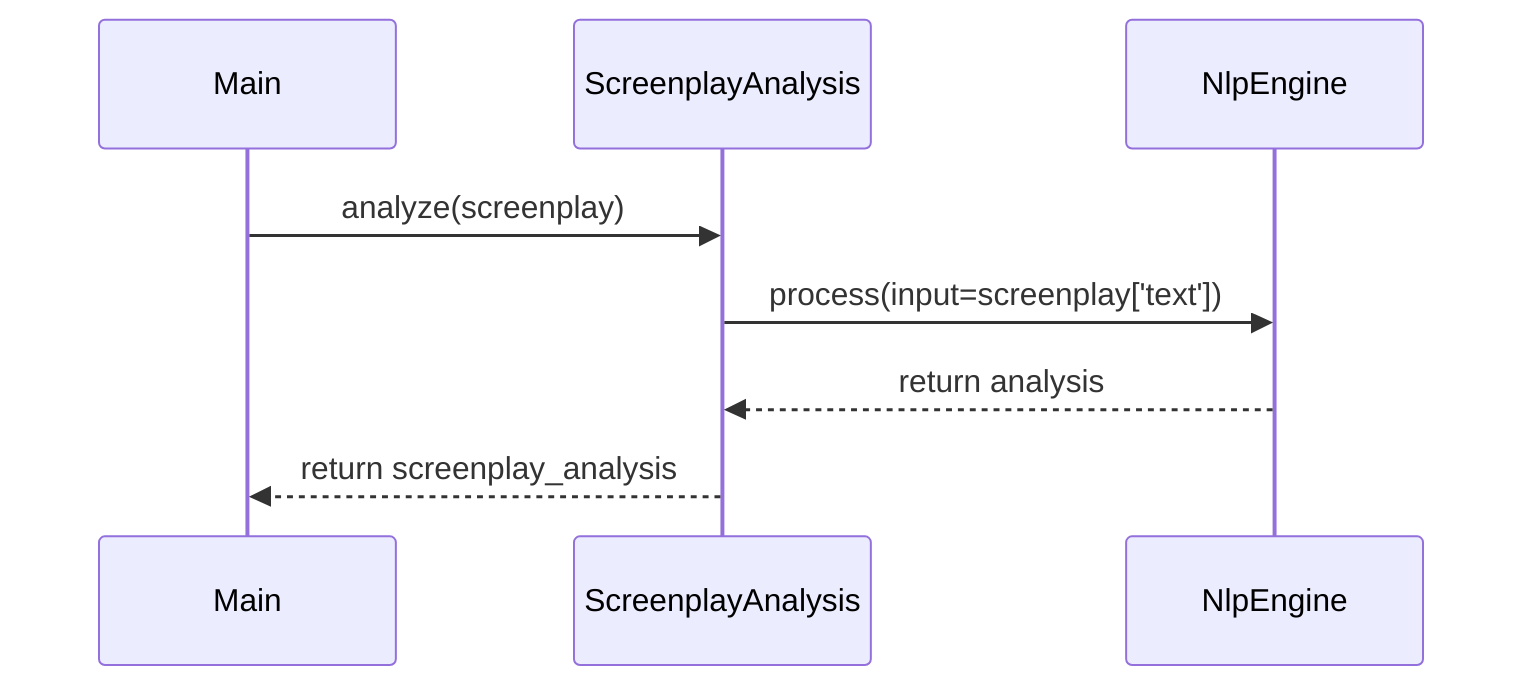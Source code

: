 sequenceDiagram
    participant M as Main
    participant SA as ScreenplayAnalysis
    participant NLP as NlpEngine
    M->>SA: analyze(screenplay)
    SA->>NLP: process(input=screenplay['text'])
    NLP-->>SA: return analysis
    SA-->>M: return screenplay_analysis